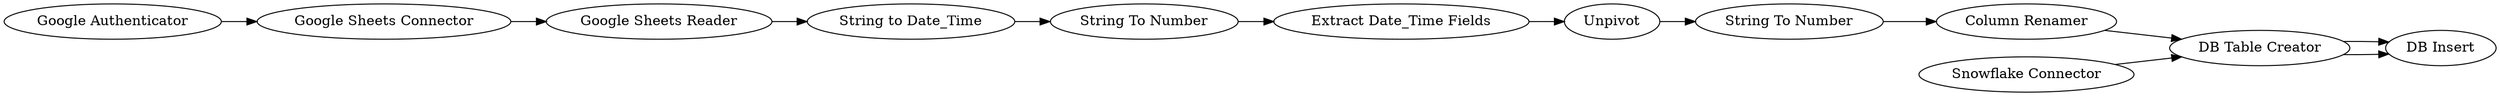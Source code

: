 digraph {
	14 [label="Google Authenticator"]
	162 [label="Google Sheets Connector"]
	200 [label="Google Sheets Reader"]
	201 [label="Extract Date_Time Fields"]
	202 [label="String To Number"]
	203 [label="String to Date_Time"]
	205 [label=Unpivot]
	206 [label="Column Renamer"]
	208 [label="Snowflake Connector"]
	209 [label="DB Table Creator"]
	210 [label="DB Insert"]
	211 [label="String To Number"]
	14 -> 162
	162 -> 200
	200 -> 203
	201 -> 205
	202 -> 201
	203 -> 202
	205 -> 211
	206 -> 209
	208 -> 209
	209 -> 210
	209 -> 210
	211 -> 206
	rankdir=LR
}
